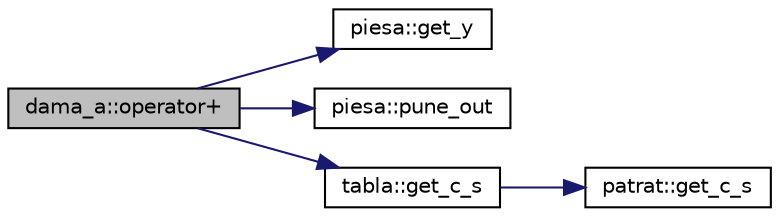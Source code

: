 digraph "dama_a::operator+"
{
  edge [fontname="Helvetica",fontsize="10",labelfontname="Helvetica",labelfontsize="10"];
  node [fontname="Helvetica",fontsize="10",shape=record];
  rankdir="LR";
  Node4 [label="dama_a::operator+",height=0.2,width=0.4,color="black", fillcolor="grey75", style="filled", fontcolor="black"];
  Node4 -> Node5 [color="midnightblue",fontsize="10",style="solid",fontname="Helvetica"];
  Node5 [label="piesa::get_y",height=0.2,width=0.4,color="black", fillcolor="white", style="filled",URL="$classpiesa.html#ac60904ee38f7a7dfa82a199a5ccd556f",tooltip="returneaza coloana pe care se afla piesa "];
  Node4 -> Node6 [color="midnightblue",fontsize="10",style="solid",fontname="Helvetica"];
  Node6 [label="piesa::pune_out",height=0.2,width=0.4,color="black", fillcolor="white", style="filled",URL="$classpiesa.html#a5f3d0560227b6cb309be5962aee7d800",tooltip="scoate piesa din joc "];
  Node4 -> Node7 [color="midnightblue",fontsize="10",style="solid",fontname="Helvetica"];
  Node7 [label="tabla::get_c_s",height=0.2,width=0.4,color="black", fillcolor="white", style="filled",URL="$classtabla.html#ae7325ad9b2958334aaefa317df260b71",tooltip="returneaza coordonatele spatiale pentru pozitia i j in matricea de patrate "];
  Node7 -> Node8 [color="midnightblue",fontsize="10",style="solid",fontname="Helvetica"];
  Node8 [label="patrat::get_c_s",height=0.2,width=0.4,color="black", fillcolor="white", style="filled",URL="$classpatrat.html#ad2af4f2861b6e6cf0bf04db54b2e7a64",tooltip="returneaza coordonatele spatiale "];
}
